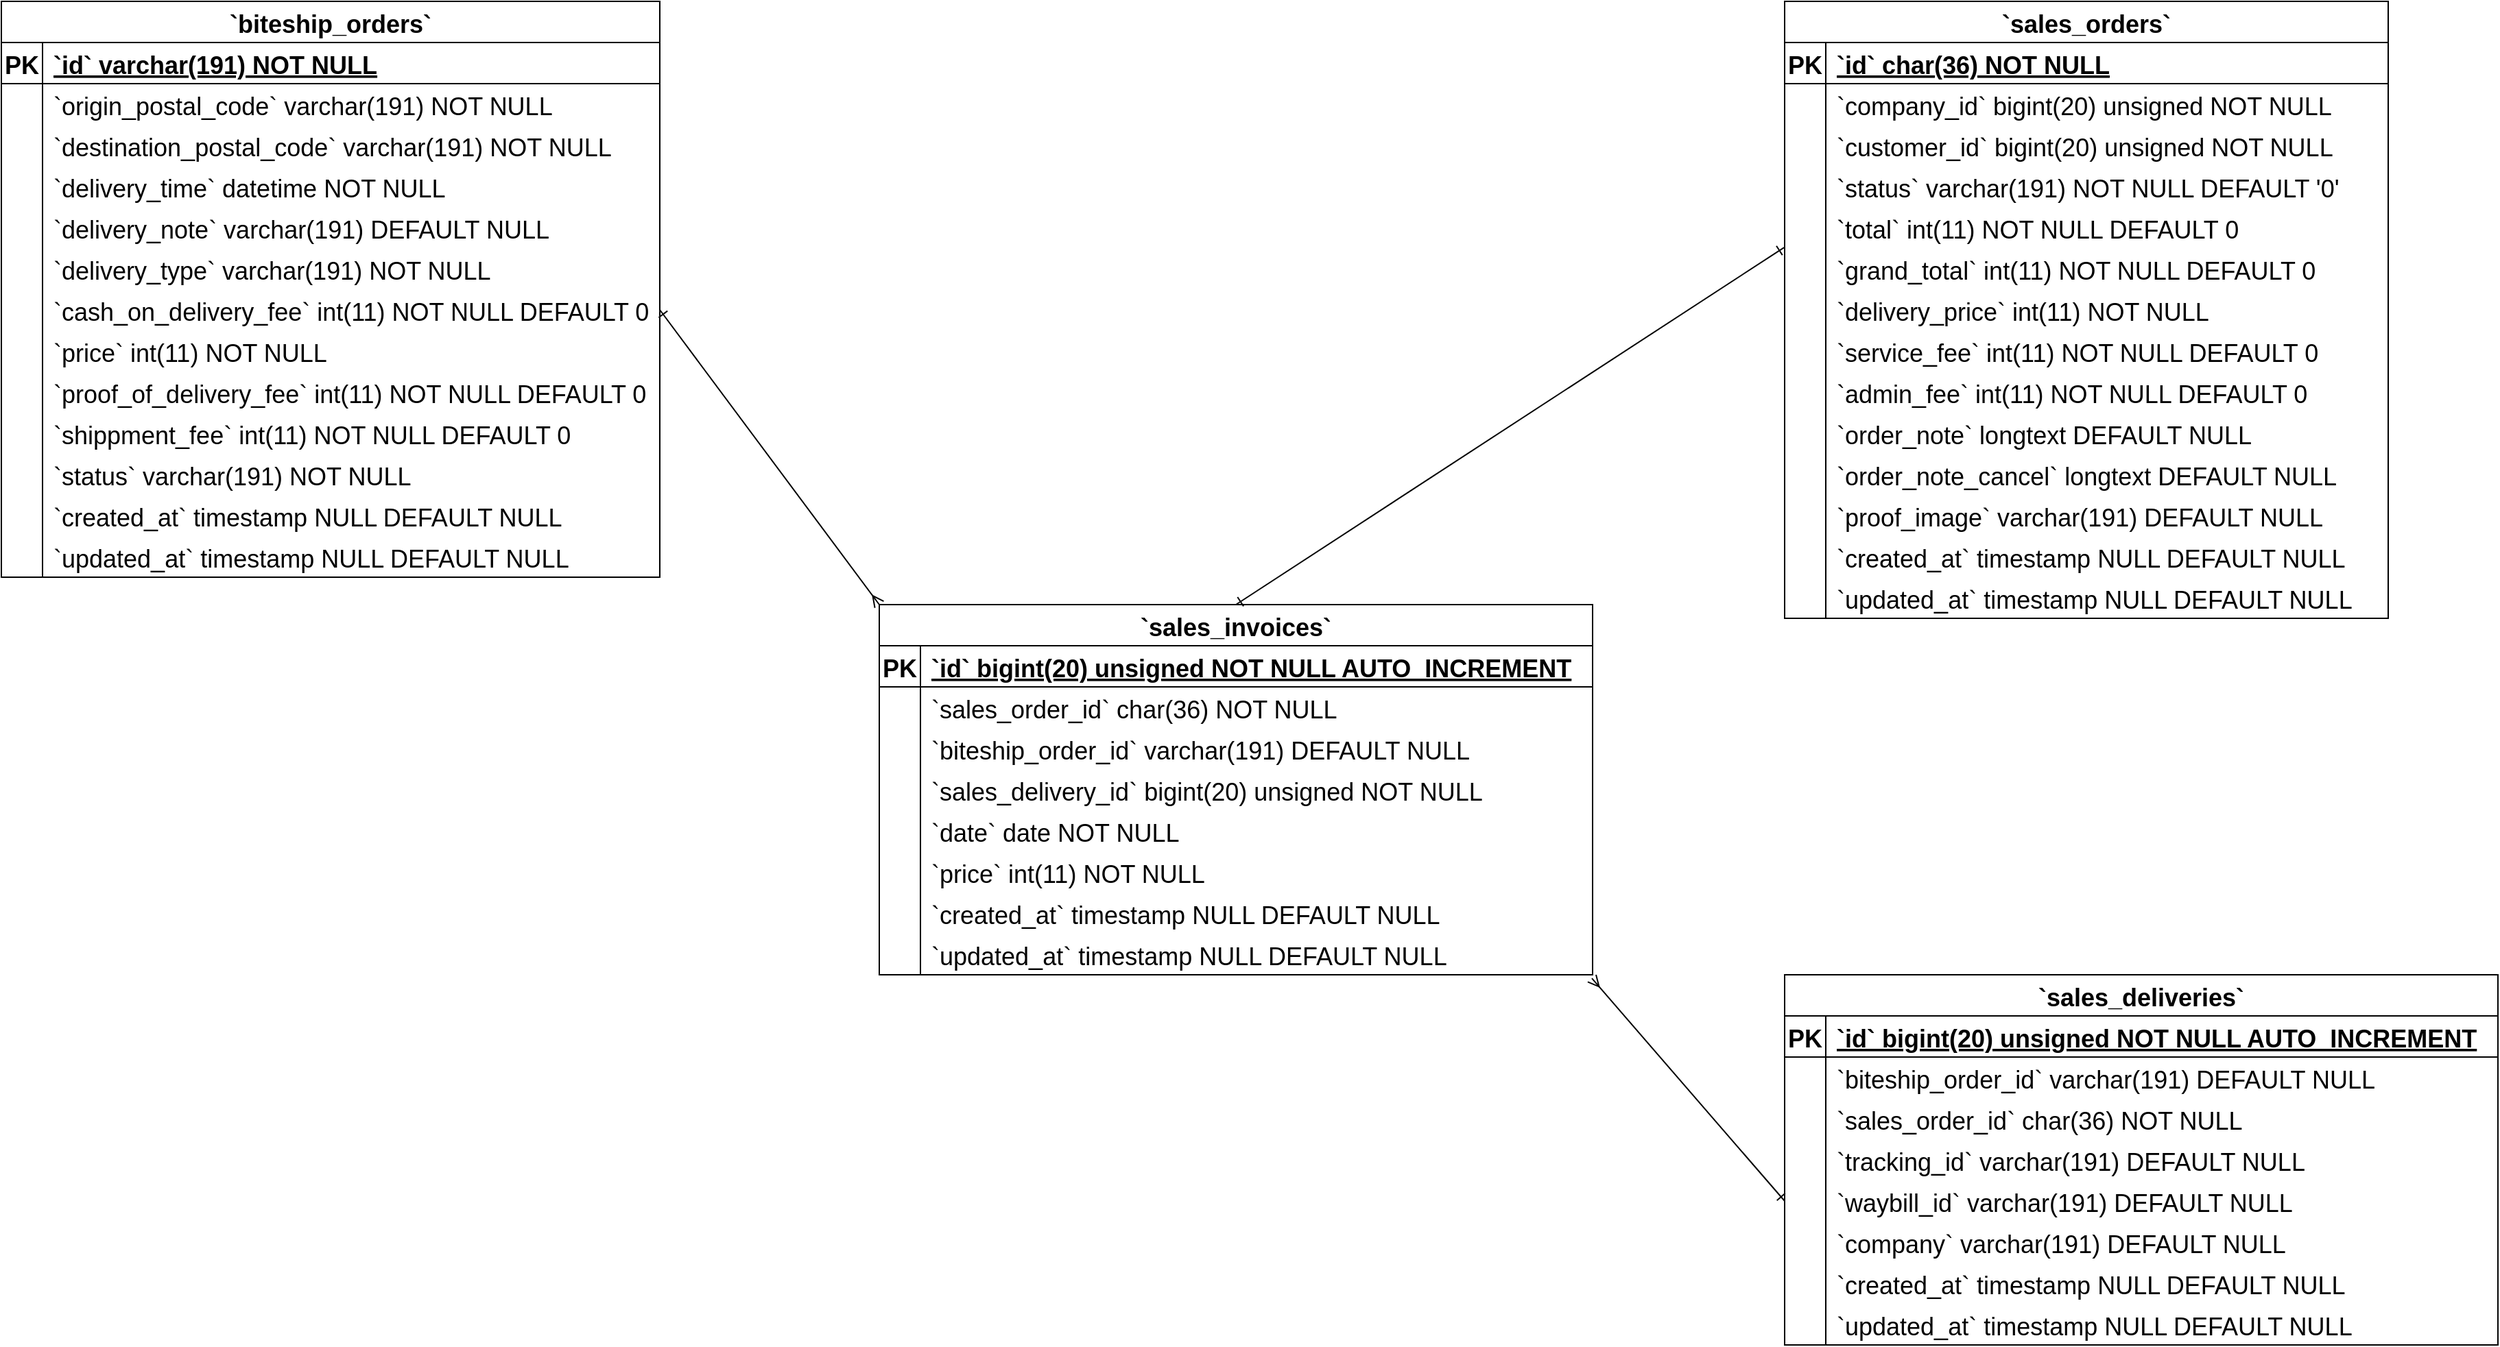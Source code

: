 <mxfile version="24.3.1" type="github">
  <diagram name="Page-1" id="-MOzOFD5QUzwr1scJtMw">
    <mxGraphModel dx="2835" dy="1030" grid="1" gridSize="10" guides="1" tooltips="1" connect="1" arrows="1" fold="1" page="1" pageScale="1" pageWidth="850" pageHeight="1100" math="0" shadow="0">
      <root>
        <mxCell id="0" />
        <mxCell id="1" parent="0" />
        <mxCell id="dzg2RJOEekmaFy8t9F9i-1" value="`biteship_orders`" style="shape=table;startSize=30;container=1;collapsible=1;childLayout=tableLayout;fixedRows=1;rowLines=0;fontStyle=1;align=center;resizeLast=1;fontSize=18;" parent="1" vertex="1">
          <mxGeometry x="-260" y="90" width="480" height="420" as="geometry" />
        </mxCell>
        <mxCell id="dzg2RJOEekmaFy8t9F9i-2" value="" style="shape=tableRow;horizontal=0;startSize=0;swimlaneHead=0;swimlaneBody=0;fillColor=none;collapsible=0;dropTarget=0;points=[[0,0.5],[1,0.5]];portConstraint=eastwest;strokeColor=inherit;top=0;left=0;right=0;bottom=1;fontSize=18;" parent="dzg2RJOEekmaFy8t9F9i-1" vertex="1">
          <mxGeometry y="30" width="480" height="30" as="geometry" />
        </mxCell>
        <mxCell id="dzg2RJOEekmaFy8t9F9i-3" value="PK" style="shape=partialRectangle;overflow=hidden;connectable=0;fillColor=none;strokeColor=inherit;top=0;left=0;bottom=0;right=0;fontStyle=1;fontSize=18;" parent="dzg2RJOEekmaFy8t9F9i-2" vertex="1">
          <mxGeometry width="30" height="30" as="geometry">
            <mxRectangle width="30" height="30" as="alternateBounds" />
          </mxGeometry>
        </mxCell>
        <mxCell id="dzg2RJOEekmaFy8t9F9i-4" value="`id` varchar(191) NOT NULL" style="shape=partialRectangle;overflow=hidden;connectable=0;fillColor=none;align=left;strokeColor=inherit;top=0;left=0;bottom=0;right=0;spacingLeft=6;fontStyle=5;fontSize=18;" parent="dzg2RJOEekmaFy8t9F9i-2" vertex="1">
          <mxGeometry x="30" width="450" height="30" as="geometry">
            <mxRectangle width="450" height="30" as="alternateBounds" />
          </mxGeometry>
        </mxCell>
        <mxCell id="dzg2RJOEekmaFy8t9F9i-5" value="" style="shape=tableRow;horizontal=0;startSize=0;swimlaneHead=0;swimlaneBody=0;fillColor=none;collapsible=0;dropTarget=0;points=[[0,0.5],[1,0.5]];portConstraint=eastwest;strokeColor=inherit;top=0;left=0;right=0;bottom=0;fontSize=18;" parent="dzg2RJOEekmaFy8t9F9i-1" vertex="1">
          <mxGeometry y="60" width="480" height="30" as="geometry" />
        </mxCell>
        <mxCell id="dzg2RJOEekmaFy8t9F9i-6" value="" style="shape=partialRectangle;overflow=hidden;connectable=0;fillColor=none;strokeColor=inherit;top=0;left=0;bottom=0;right=0;fontSize=18;" parent="dzg2RJOEekmaFy8t9F9i-5" vertex="1">
          <mxGeometry width="30" height="30" as="geometry">
            <mxRectangle width="30" height="30" as="alternateBounds" />
          </mxGeometry>
        </mxCell>
        <mxCell id="dzg2RJOEekmaFy8t9F9i-7" value="`origin_postal_code` varchar(191) NOT NULL" style="shape=partialRectangle;overflow=hidden;connectable=0;fillColor=none;align=left;strokeColor=inherit;top=0;left=0;bottom=0;right=0;spacingLeft=6;fontSize=18;" parent="dzg2RJOEekmaFy8t9F9i-5" vertex="1">
          <mxGeometry x="30" width="450" height="30" as="geometry">
            <mxRectangle width="450" height="30" as="alternateBounds" />
          </mxGeometry>
        </mxCell>
        <mxCell id="dzg2RJOEekmaFy8t9F9i-8" value="" style="shape=tableRow;horizontal=0;startSize=0;swimlaneHead=0;swimlaneBody=0;fillColor=none;collapsible=0;dropTarget=0;points=[[0,0.5],[1,0.5]];portConstraint=eastwest;strokeColor=inherit;top=0;left=0;right=0;bottom=0;fontSize=18;" parent="dzg2RJOEekmaFy8t9F9i-1" vertex="1">
          <mxGeometry y="90" width="480" height="30" as="geometry" />
        </mxCell>
        <mxCell id="dzg2RJOEekmaFy8t9F9i-9" value="" style="shape=partialRectangle;overflow=hidden;connectable=0;fillColor=none;strokeColor=inherit;top=0;left=0;bottom=0;right=0;fontSize=18;" parent="dzg2RJOEekmaFy8t9F9i-8" vertex="1">
          <mxGeometry width="30" height="30" as="geometry">
            <mxRectangle width="30" height="30" as="alternateBounds" />
          </mxGeometry>
        </mxCell>
        <mxCell id="dzg2RJOEekmaFy8t9F9i-10" value="`destination_postal_code` varchar(191) NOT NULL" style="shape=partialRectangle;overflow=hidden;connectable=0;fillColor=none;align=left;strokeColor=inherit;top=0;left=0;bottom=0;right=0;spacingLeft=6;fontSize=18;" parent="dzg2RJOEekmaFy8t9F9i-8" vertex="1">
          <mxGeometry x="30" width="450" height="30" as="geometry">
            <mxRectangle width="450" height="30" as="alternateBounds" />
          </mxGeometry>
        </mxCell>
        <mxCell id="dzg2RJOEekmaFy8t9F9i-11" value="" style="shape=tableRow;horizontal=0;startSize=0;swimlaneHead=0;swimlaneBody=0;fillColor=none;collapsible=0;dropTarget=0;points=[[0,0.5],[1,0.5]];portConstraint=eastwest;strokeColor=inherit;top=0;left=0;right=0;bottom=0;fontSize=18;" parent="dzg2RJOEekmaFy8t9F9i-1" vertex="1">
          <mxGeometry y="120" width="480" height="30" as="geometry" />
        </mxCell>
        <mxCell id="dzg2RJOEekmaFy8t9F9i-12" value="" style="shape=partialRectangle;overflow=hidden;connectable=0;fillColor=none;strokeColor=inherit;top=0;left=0;bottom=0;right=0;fontSize=18;" parent="dzg2RJOEekmaFy8t9F9i-11" vertex="1">
          <mxGeometry width="30" height="30" as="geometry">
            <mxRectangle width="30" height="30" as="alternateBounds" />
          </mxGeometry>
        </mxCell>
        <mxCell id="dzg2RJOEekmaFy8t9F9i-13" value="`delivery_time` datetime NOT NULL" style="shape=partialRectangle;overflow=hidden;connectable=0;fillColor=none;align=left;strokeColor=inherit;top=0;left=0;bottom=0;right=0;spacingLeft=6;fontSize=18;" parent="dzg2RJOEekmaFy8t9F9i-11" vertex="1">
          <mxGeometry x="30" width="450" height="30" as="geometry">
            <mxRectangle width="450" height="30" as="alternateBounds" />
          </mxGeometry>
        </mxCell>
        <mxCell id="dzg2RJOEekmaFy8t9F9i-14" value="" style="shape=tableRow;horizontal=0;startSize=0;swimlaneHead=0;swimlaneBody=0;fillColor=none;collapsible=0;dropTarget=0;points=[[0,0.5],[1,0.5]];portConstraint=eastwest;strokeColor=inherit;top=0;left=0;right=0;bottom=0;fontSize=18;" parent="dzg2RJOEekmaFy8t9F9i-1" vertex="1">
          <mxGeometry y="150" width="480" height="30" as="geometry" />
        </mxCell>
        <mxCell id="dzg2RJOEekmaFy8t9F9i-15" value="" style="shape=partialRectangle;overflow=hidden;connectable=0;fillColor=none;strokeColor=inherit;top=0;left=0;bottom=0;right=0;fontSize=18;" parent="dzg2RJOEekmaFy8t9F9i-14" vertex="1">
          <mxGeometry width="30" height="30" as="geometry">
            <mxRectangle width="30" height="30" as="alternateBounds" />
          </mxGeometry>
        </mxCell>
        <mxCell id="dzg2RJOEekmaFy8t9F9i-16" value="`delivery_note` varchar(191) DEFAULT NULL" style="shape=partialRectangle;overflow=hidden;connectable=0;fillColor=none;align=left;strokeColor=inherit;top=0;left=0;bottom=0;right=0;spacingLeft=6;fontSize=18;" parent="dzg2RJOEekmaFy8t9F9i-14" vertex="1">
          <mxGeometry x="30" width="450" height="30" as="geometry">
            <mxRectangle width="450" height="30" as="alternateBounds" />
          </mxGeometry>
        </mxCell>
        <mxCell id="dzg2RJOEekmaFy8t9F9i-17" value="" style="shape=tableRow;horizontal=0;startSize=0;swimlaneHead=0;swimlaneBody=0;fillColor=none;collapsible=0;dropTarget=0;points=[[0,0.5],[1,0.5]];portConstraint=eastwest;strokeColor=inherit;top=0;left=0;right=0;bottom=0;fontSize=18;" parent="dzg2RJOEekmaFy8t9F9i-1" vertex="1">
          <mxGeometry y="180" width="480" height="30" as="geometry" />
        </mxCell>
        <mxCell id="dzg2RJOEekmaFy8t9F9i-18" value="" style="shape=partialRectangle;overflow=hidden;connectable=0;fillColor=none;strokeColor=inherit;top=0;left=0;bottom=0;right=0;fontSize=18;" parent="dzg2RJOEekmaFy8t9F9i-17" vertex="1">
          <mxGeometry width="30" height="30" as="geometry">
            <mxRectangle width="30" height="30" as="alternateBounds" />
          </mxGeometry>
        </mxCell>
        <mxCell id="dzg2RJOEekmaFy8t9F9i-19" value="`delivery_type` varchar(191) NOT NULL" style="shape=partialRectangle;overflow=hidden;connectable=0;fillColor=none;align=left;strokeColor=inherit;top=0;left=0;bottom=0;right=0;spacingLeft=6;fontSize=18;" parent="dzg2RJOEekmaFy8t9F9i-17" vertex="1">
          <mxGeometry x="30" width="450" height="30" as="geometry">
            <mxRectangle width="450" height="30" as="alternateBounds" />
          </mxGeometry>
        </mxCell>
        <mxCell id="dzg2RJOEekmaFy8t9F9i-20" value="" style="shape=tableRow;horizontal=0;startSize=0;swimlaneHead=0;swimlaneBody=0;fillColor=none;collapsible=0;dropTarget=0;points=[[0,0.5],[1,0.5]];portConstraint=eastwest;strokeColor=inherit;top=0;left=0;right=0;bottom=0;fontSize=18;" parent="dzg2RJOEekmaFy8t9F9i-1" vertex="1">
          <mxGeometry y="210" width="480" height="30" as="geometry" />
        </mxCell>
        <mxCell id="dzg2RJOEekmaFy8t9F9i-21" value="" style="shape=partialRectangle;overflow=hidden;connectable=0;fillColor=none;strokeColor=inherit;top=0;left=0;bottom=0;right=0;fontSize=18;" parent="dzg2RJOEekmaFy8t9F9i-20" vertex="1">
          <mxGeometry width="30" height="30" as="geometry">
            <mxRectangle width="30" height="30" as="alternateBounds" />
          </mxGeometry>
        </mxCell>
        <mxCell id="dzg2RJOEekmaFy8t9F9i-22" value="`cash_on_delivery_fee` int(11) NOT NULL DEFAULT 0" style="shape=partialRectangle;overflow=hidden;connectable=0;fillColor=none;align=left;strokeColor=inherit;top=0;left=0;bottom=0;right=0;spacingLeft=6;fontSize=18;" parent="dzg2RJOEekmaFy8t9F9i-20" vertex="1">
          <mxGeometry x="30" width="450" height="30" as="geometry">
            <mxRectangle width="450" height="30" as="alternateBounds" />
          </mxGeometry>
        </mxCell>
        <mxCell id="dzg2RJOEekmaFy8t9F9i-23" value="" style="shape=tableRow;horizontal=0;startSize=0;swimlaneHead=0;swimlaneBody=0;fillColor=none;collapsible=0;dropTarget=0;points=[[0,0.5],[1,0.5]];portConstraint=eastwest;strokeColor=inherit;top=0;left=0;right=0;bottom=0;fontSize=18;" parent="dzg2RJOEekmaFy8t9F9i-1" vertex="1">
          <mxGeometry y="240" width="480" height="30" as="geometry" />
        </mxCell>
        <mxCell id="dzg2RJOEekmaFy8t9F9i-24" value="" style="shape=partialRectangle;overflow=hidden;connectable=0;fillColor=none;strokeColor=inherit;top=0;left=0;bottom=0;right=0;fontSize=18;" parent="dzg2RJOEekmaFy8t9F9i-23" vertex="1">
          <mxGeometry width="30" height="30" as="geometry">
            <mxRectangle width="30" height="30" as="alternateBounds" />
          </mxGeometry>
        </mxCell>
        <mxCell id="dzg2RJOEekmaFy8t9F9i-25" value="`price` int(11) NOT NULL" style="shape=partialRectangle;overflow=hidden;connectable=0;fillColor=none;align=left;strokeColor=inherit;top=0;left=0;bottom=0;right=0;spacingLeft=6;fontSize=18;" parent="dzg2RJOEekmaFy8t9F9i-23" vertex="1">
          <mxGeometry x="30" width="450" height="30" as="geometry">
            <mxRectangle width="450" height="30" as="alternateBounds" />
          </mxGeometry>
        </mxCell>
        <mxCell id="dzg2RJOEekmaFy8t9F9i-26" value="" style="shape=tableRow;horizontal=0;startSize=0;swimlaneHead=0;swimlaneBody=0;fillColor=none;collapsible=0;dropTarget=0;points=[[0,0.5],[1,0.5]];portConstraint=eastwest;strokeColor=inherit;top=0;left=0;right=0;bottom=0;fontSize=18;" parent="dzg2RJOEekmaFy8t9F9i-1" vertex="1">
          <mxGeometry y="270" width="480" height="30" as="geometry" />
        </mxCell>
        <mxCell id="dzg2RJOEekmaFy8t9F9i-27" value="" style="shape=partialRectangle;overflow=hidden;connectable=0;fillColor=none;strokeColor=inherit;top=0;left=0;bottom=0;right=0;fontSize=18;" parent="dzg2RJOEekmaFy8t9F9i-26" vertex="1">
          <mxGeometry width="30" height="30" as="geometry">
            <mxRectangle width="30" height="30" as="alternateBounds" />
          </mxGeometry>
        </mxCell>
        <mxCell id="dzg2RJOEekmaFy8t9F9i-28" value="`proof_of_delivery_fee` int(11) NOT NULL DEFAULT 0" style="shape=partialRectangle;overflow=hidden;connectable=0;fillColor=none;align=left;strokeColor=inherit;top=0;left=0;bottom=0;right=0;spacingLeft=6;fontSize=18;" parent="dzg2RJOEekmaFy8t9F9i-26" vertex="1">
          <mxGeometry x="30" width="450" height="30" as="geometry">
            <mxRectangle width="450" height="30" as="alternateBounds" />
          </mxGeometry>
        </mxCell>
        <mxCell id="dzg2RJOEekmaFy8t9F9i-29" value="" style="shape=tableRow;horizontal=0;startSize=0;swimlaneHead=0;swimlaneBody=0;fillColor=none;collapsible=0;dropTarget=0;points=[[0,0.5],[1,0.5]];portConstraint=eastwest;strokeColor=inherit;top=0;left=0;right=0;bottom=0;fontSize=18;" parent="dzg2RJOEekmaFy8t9F9i-1" vertex="1">
          <mxGeometry y="300" width="480" height="30" as="geometry" />
        </mxCell>
        <mxCell id="dzg2RJOEekmaFy8t9F9i-30" value="" style="shape=partialRectangle;overflow=hidden;connectable=0;fillColor=none;strokeColor=inherit;top=0;left=0;bottom=0;right=0;fontSize=18;" parent="dzg2RJOEekmaFy8t9F9i-29" vertex="1">
          <mxGeometry width="30" height="30" as="geometry">
            <mxRectangle width="30" height="30" as="alternateBounds" />
          </mxGeometry>
        </mxCell>
        <mxCell id="dzg2RJOEekmaFy8t9F9i-31" value="`shippment_fee` int(11) NOT NULL DEFAULT 0" style="shape=partialRectangle;overflow=hidden;connectable=0;fillColor=none;align=left;strokeColor=inherit;top=0;left=0;bottom=0;right=0;spacingLeft=6;fontSize=18;" parent="dzg2RJOEekmaFy8t9F9i-29" vertex="1">
          <mxGeometry x="30" width="450" height="30" as="geometry">
            <mxRectangle width="450" height="30" as="alternateBounds" />
          </mxGeometry>
        </mxCell>
        <mxCell id="dzg2RJOEekmaFy8t9F9i-32" value="" style="shape=tableRow;horizontal=0;startSize=0;swimlaneHead=0;swimlaneBody=0;fillColor=none;collapsible=0;dropTarget=0;points=[[0,0.5],[1,0.5]];portConstraint=eastwest;strokeColor=inherit;top=0;left=0;right=0;bottom=0;fontSize=18;" parent="dzg2RJOEekmaFy8t9F9i-1" vertex="1">
          <mxGeometry y="330" width="480" height="30" as="geometry" />
        </mxCell>
        <mxCell id="dzg2RJOEekmaFy8t9F9i-33" value="" style="shape=partialRectangle;overflow=hidden;connectable=0;fillColor=none;strokeColor=inherit;top=0;left=0;bottom=0;right=0;fontSize=18;" parent="dzg2RJOEekmaFy8t9F9i-32" vertex="1">
          <mxGeometry width="30" height="30" as="geometry">
            <mxRectangle width="30" height="30" as="alternateBounds" />
          </mxGeometry>
        </mxCell>
        <mxCell id="dzg2RJOEekmaFy8t9F9i-34" value="`status` varchar(191) NOT NULL" style="shape=partialRectangle;overflow=hidden;connectable=0;fillColor=none;align=left;strokeColor=inherit;top=0;left=0;bottom=0;right=0;spacingLeft=6;fontSize=18;" parent="dzg2RJOEekmaFy8t9F9i-32" vertex="1">
          <mxGeometry x="30" width="450" height="30" as="geometry">
            <mxRectangle width="450" height="30" as="alternateBounds" />
          </mxGeometry>
        </mxCell>
        <mxCell id="dzg2RJOEekmaFy8t9F9i-35" value="" style="shape=tableRow;horizontal=0;startSize=0;swimlaneHead=0;swimlaneBody=0;fillColor=none;collapsible=0;dropTarget=0;points=[[0,0.5],[1,0.5]];portConstraint=eastwest;strokeColor=inherit;top=0;left=0;right=0;bottom=0;fontSize=18;" parent="dzg2RJOEekmaFy8t9F9i-1" vertex="1">
          <mxGeometry y="360" width="480" height="30" as="geometry" />
        </mxCell>
        <mxCell id="dzg2RJOEekmaFy8t9F9i-36" value="" style="shape=partialRectangle;overflow=hidden;connectable=0;fillColor=none;strokeColor=inherit;top=0;left=0;bottom=0;right=0;fontSize=18;" parent="dzg2RJOEekmaFy8t9F9i-35" vertex="1">
          <mxGeometry width="30" height="30" as="geometry">
            <mxRectangle width="30" height="30" as="alternateBounds" />
          </mxGeometry>
        </mxCell>
        <mxCell id="dzg2RJOEekmaFy8t9F9i-37" value="`created_at` timestamp NULL DEFAULT NULL" style="shape=partialRectangle;overflow=hidden;connectable=0;fillColor=none;align=left;strokeColor=inherit;top=0;left=0;bottom=0;right=0;spacingLeft=6;fontSize=18;" parent="dzg2RJOEekmaFy8t9F9i-35" vertex="1">
          <mxGeometry x="30" width="450" height="30" as="geometry">
            <mxRectangle width="450" height="30" as="alternateBounds" />
          </mxGeometry>
        </mxCell>
        <mxCell id="dzg2RJOEekmaFy8t9F9i-38" value="" style="shape=tableRow;horizontal=0;startSize=0;swimlaneHead=0;swimlaneBody=0;fillColor=none;collapsible=0;dropTarget=0;points=[[0,0.5],[1,0.5]];portConstraint=eastwest;strokeColor=inherit;top=0;left=0;right=0;bottom=0;fontSize=18;" parent="dzg2RJOEekmaFy8t9F9i-1" vertex="1">
          <mxGeometry y="390" width="480" height="30" as="geometry" />
        </mxCell>
        <mxCell id="dzg2RJOEekmaFy8t9F9i-39" value="" style="shape=partialRectangle;overflow=hidden;connectable=0;fillColor=none;strokeColor=inherit;top=0;left=0;bottom=0;right=0;fontSize=18;" parent="dzg2RJOEekmaFy8t9F9i-38" vertex="1">
          <mxGeometry width="30" height="30" as="geometry">
            <mxRectangle width="30" height="30" as="alternateBounds" />
          </mxGeometry>
        </mxCell>
        <mxCell id="dzg2RJOEekmaFy8t9F9i-40" value="`updated_at` timestamp NULL DEFAULT NULL" style="shape=partialRectangle;overflow=hidden;connectable=0;fillColor=none;align=left;strokeColor=inherit;top=0;left=0;bottom=0;right=0;spacingLeft=6;fontSize=18;" parent="dzg2RJOEekmaFy8t9F9i-38" vertex="1">
          <mxGeometry x="30" width="450" height="30" as="geometry">
            <mxRectangle width="450" height="30" as="alternateBounds" />
          </mxGeometry>
        </mxCell>
        <mxCell id="dzg2RJOEekmaFy8t9F9i-41" value="`sales_invoices`" style="shape=table;startSize=30;container=1;collapsible=1;childLayout=tableLayout;fixedRows=1;rowLines=0;fontStyle=1;align=center;resizeLast=1;fontSize=18;" parent="1" vertex="1">
          <mxGeometry x="380" y="530" width="520" height="270" as="geometry" />
        </mxCell>
        <mxCell id="dzg2RJOEekmaFy8t9F9i-42" value="" style="shape=tableRow;horizontal=0;startSize=0;swimlaneHead=0;swimlaneBody=0;fillColor=none;collapsible=0;dropTarget=0;points=[[0,0.5],[1,0.5]];portConstraint=eastwest;strokeColor=inherit;top=0;left=0;right=0;bottom=1;fontSize=18;" parent="dzg2RJOEekmaFy8t9F9i-41" vertex="1">
          <mxGeometry y="30" width="520" height="30" as="geometry" />
        </mxCell>
        <mxCell id="dzg2RJOEekmaFy8t9F9i-43" value="PK" style="shape=partialRectangle;overflow=hidden;connectable=0;fillColor=none;strokeColor=inherit;top=0;left=0;bottom=0;right=0;fontStyle=1;fontSize=18;" parent="dzg2RJOEekmaFy8t9F9i-42" vertex="1">
          <mxGeometry width="30" height="30" as="geometry">
            <mxRectangle width="30" height="30" as="alternateBounds" />
          </mxGeometry>
        </mxCell>
        <mxCell id="dzg2RJOEekmaFy8t9F9i-44" value="`id` bigint(20) unsigned NOT NULL AUTO_INCREMENT" style="shape=partialRectangle;overflow=hidden;connectable=0;fillColor=none;align=left;strokeColor=inherit;top=0;left=0;bottom=0;right=0;spacingLeft=6;fontStyle=5;fontSize=18;" parent="dzg2RJOEekmaFy8t9F9i-42" vertex="1">
          <mxGeometry x="30" width="490" height="30" as="geometry">
            <mxRectangle width="490" height="30" as="alternateBounds" />
          </mxGeometry>
        </mxCell>
        <mxCell id="dzg2RJOEekmaFy8t9F9i-45" value="" style="shape=tableRow;horizontal=0;startSize=0;swimlaneHead=0;swimlaneBody=0;fillColor=none;collapsible=0;dropTarget=0;points=[[0,0.5],[1,0.5]];portConstraint=eastwest;strokeColor=inherit;top=0;left=0;right=0;bottom=0;fontSize=18;" parent="dzg2RJOEekmaFy8t9F9i-41" vertex="1">
          <mxGeometry y="60" width="520" height="30" as="geometry" />
        </mxCell>
        <mxCell id="dzg2RJOEekmaFy8t9F9i-46" value="" style="shape=partialRectangle;overflow=hidden;connectable=0;fillColor=none;strokeColor=inherit;top=0;left=0;bottom=0;right=0;fontSize=18;" parent="dzg2RJOEekmaFy8t9F9i-45" vertex="1">
          <mxGeometry width="30" height="30" as="geometry">
            <mxRectangle width="30" height="30" as="alternateBounds" />
          </mxGeometry>
        </mxCell>
        <mxCell id="dzg2RJOEekmaFy8t9F9i-47" value="`sales_order_id` char(36) NOT NULL" style="shape=partialRectangle;overflow=hidden;connectable=0;fillColor=none;align=left;strokeColor=inherit;top=0;left=0;bottom=0;right=0;spacingLeft=6;fontSize=18;" parent="dzg2RJOEekmaFy8t9F9i-45" vertex="1">
          <mxGeometry x="30" width="490" height="30" as="geometry">
            <mxRectangle width="490" height="30" as="alternateBounds" />
          </mxGeometry>
        </mxCell>
        <mxCell id="dzg2RJOEekmaFy8t9F9i-48" value="" style="shape=tableRow;horizontal=0;startSize=0;swimlaneHead=0;swimlaneBody=0;fillColor=none;collapsible=0;dropTarget=0;points=[[0,0.5],[1,0.5]];portConstraint=eastwest;strokeColor=inherit;top=0;left=0;right=0;bottom=0;fontSize=18;" parent="dzg2RJOEekmaFy8t9F9i-41" vertex="1">
          <mxGeometry y="90" width="520" height="30" as="geometry" />
        </mxCell>
        <mxCell id="dzg2RJOEekmaFy8t9F9i-49" value="" style="shape=partialRectangle;overflow=hidden;connectable=0;fillColor=none;strokeColor=inherit;top=0;left=0;bottom=0;right=0;fontSize=18;" parent="dzg2RJOEekmaFy8t9F9i-48" vertex="1">
          <mxGeometry width="30" height="30" as="geometry">
            <mxRectangle width="30" height="30" as="alternateBounds" />
          </mxGeometry>
        </mxCell>
        <mxCell id="dzg2RJOEekmaFy8t9F9i-50" value="`biteship_order_id` varchar(191) DEFAULT NULL" style="shape=partialRectangle;overflow=hidden;connectable=0;fillColor=none;align=left;strokeColor=inherit;top=0;left=0;bottom=0;right=0;spacingLeft=6;fontSize=18;" parent="dzg2RJOEekmaFy8t9F9i-48" vertex="1">
          <mxGeometry x="30" width="490" height="30" as="geometry">
            <mxRectangle width="490" height="30" as="alternateBounds" />
          </mxGeometry>
        </mxCell>
        <mxCell id="dzg2RJOEekmaFy8t9F9i-51" value="" style="shape=tableRow;horizontal=0;startSize=0;swimlaneHead=0;swimlaneBody=0;fillColor=none;collapsible=0;dropTarget=0;points=[[0,0.5],[1,0.5]];portConstraint=eastwest;strokeColor=inherit;top=0;left=0;right=0;bottom=0;fontSize=18;" parent="dzg2RJOEekmaFy8t9F9i-41" vertex="1">
          <mxGeometry y="120" width="520" height="30" as="geometry" />
        </mxCell>
        <mxCell id="dzg2RJOEekmaFy8t9F9i-52" value="" style="shape=partialRectangle;overflow=hidden;connectable=0;fillColor=none;strokeColor=inherit;top=0;left=0;bottom=0;right=0;fontSize=18;" parent="dzg2RJOEekmaFy8t9F9i-51" vertex="1">
          <mxGeometry width="30" height="30" as="geometry">
            <mxRectangle width="30" height="30" as="alternateBounds" />
          </mxGeometry>
        </mxCell>
        <mxCell id="dzg2RJOEekmaFy8t9F9i-53" value="`sales_delivery_id` bigint(20) unsigned NOT NULL" style="shape=partialRectangle;overflow=hidden;connectable=0;fillColor=none;align=left;strokeColor=inherit;top=0;left=0;bottom=0;right=0;spacingLeft=6;fontSize=18;" parent="dzg2RJOEekmaFy8t9F9i-51" vertex="1">
          <mxGeometry x="30" width="490" height="30" as="geometry">
            <mxRectangle width="490" height="30" as="alternateBounds" />
          </mxGeometry>
        </mxCell>
        <mxCell id="dzg2RJOEekmaFy8t9F9i-54" value="" style="shape=tableRow;horizontal=0;startSize=0;swimlaneHead=0;swimlaneBody=0;fillColor=none;collapsible=0;dropTarget=0;points=[[0,0.5],[1,0.5]];portConstraint=eastwest;strokeColor=inherit;top=0;left=0;right=0;bottom=0;fontSize=18;" parent="dzg2RJOEekmaFy8t9F9i-41" vertex="1">
          <mxGeometry y="150" width="520" height="30" as="geometry" />
        </mxCell>
        <mxCell id="dzg2RJOEekmaFy8t9F9i-55" value="" style="shape=partialRectangle;overflow=hidden;connectable=0;fillColor=none;strokeColor=inherit;top=0;left=0;bottom=0;right=0;fontSize=18;" parent="dzg2RJOEekmaFy8t9F9i-54" vertex="1">
          <mxGeometry width="30" height="30" as="geometry">
            <mxRectangle width="30" height="30" as="alternateBounds" />
          </mxGeometry>
        </mxCell>
        <mxCell id="dzg2RJOEekmaFy8t9F9i-56" value="`date` date NOT NULL" style="shape=partialRectangle;overflow=hidden;connectable=0;fillColor=none;align=left;strokeColor=inherit;top=0;left=0;bottom=0;right=0;spacingLeft=6;fontSize=18;" parent="dzg2RJOEekmaFy8t9F9i-54" vertex="1">
          <mxGeometry x="30" width="490" height="30" as="geometry">
            <mxRectangle width="490" height="30" as="alternateBounds" />
          </mxGeometry>
        </mxCell>
        <mxCell id="dzg2RJOEekmaFy8t9F9i-57" value="" style="shape=tableRow;horizontal=0;startSize=0;swimlaneHead=0;swimlaneBody=0;fillColor=none;collapsible=0;dropTarget=0;points=[[0,0.5],[1,0.5]];portConstraint=eastwest;strokeColor=inherit;top=0;left=0;right=0;bottom=0;fontSize=18;" parent="dzg2RJOEekmaFy8t9F9i-41" vertex="1">
          <mxGeometry y="180" width="520" height="30" as="geometry" />
        </mxCell>
        <mxCell id="dzg2RJOEekmaFy8t9F9i-58" value="" style="shape=partialRectangle;overflow=hidden;connectable=0;fillColor=none;strokeColor=inherit;top=0;left=0;bottom=0;right=0;fontSize=18;" parent="dzg2RJOEekmaFy8t9F9i-57" vertex="1">
          <mxGeometry width="30" height="30" as="geometry">
            <mxRectangle width="30" height="30" as="alternateBounds" />
          </mxGeometry>
        </mxCell>
        <mxCell id="dzg2RJOEekmaFy8t9F9i-59" value="`price` int(11) NOT NULL" style="shape=partialRectangle;overflow=hidden;connectable=0;fillColor=none;align=left;strokeColor=inherit;top=0;left=0;bottom=0;right=0;spacingLeft=6;fontSize=18;" parent="dzg2RJOEekmaFy8t9F9i-57" vertex="1">
          <mxGeometry x="30" width="490" height="30" as="geometry">
            <mxRectangle width="490" height="30" as="alternateBounds" />
          </mxGeometry>
        </mxCell>
        <mxCell id="dzg2RJOEekmaFy8t9F9i-60" value="" style="shape=tableRow;horizontal=0;startSize=0;swimlaneHead=0;swimlaneBody=0;fillColor=none;collapsible=0;dropTarget=0;points=[[0,0.5],[1,0.5]];portConstraint=eastwest;strokeColor=inherit;top=0;left=0;right=0;bottom=0;fontSize=18;" parent="dzg2RJOEekmaFy8t9F9i-41" vertex="1">
          <mxGeometry y="210" width="520" height="30" as="geometry" />
        </mxCell>
        <mxCell id="dzg2RJOEekmaFy8t9F9i-61" value="" style="shape=partialRectangle;overflow=hidden;connectable=0;fillColor=none;strokeColor=inherit;top=0;left=0;bottom=0;right=0;fontSize=18;" parent="dzg2RJOEekmaFy8t9F9i-60" vertex="1">
          <mxGeometry width="30" height="30" as="geometry">
            <mxRectangle width="30" height="30" as="alternateBounds" />
          </mxGeometry>
        </mxCell>
        <mxCell id="dzg2RJOEekmaFy8t9F9i-62" value="`created_at` timestamp NULL DEFAULT NULL" style="shape=partialRectangle;overflow=hidden;connectable=0;fillColor=none;align=left;strokeColor=inherit;top=0;left=0;bottom=0;right=0;spacingLeft=6;fontSize=18;" parent="dzg2RJOEekmaFy8t9F9i-60" vertex="1">
          <mxGeometry x="30" width="490" height="30" as="geometry">
            <mxRectangle width="490" height="30" as="alternateBounds" />
          </mxGeometry>
        </mxCell>
        <mxCell id="dzg2RJOEekmaFy8t9F9i-63" value="" style="shape=tableRow;horizontal=0;startSize=0;swimlaneHead=0;swimlaneBody=0;fillColor=none;collapsible=0;dropTarget=0;points=[[0,0.5],[1,0.5]];portConstraint=eastwest;strokeColor=inherit;top=0;left=0;right=0;bottom=0;fontSize=18;" parent="dzg2RJOEekmaFy8t9F9i-41" vertex="1">
          <mxGeometry y="240" width="520" height="30" as="geometry" />
        </mxCell>
        <mxCell id="dzg2RJOEekmaFy8t9F9i-64" value="" style="shape=partialRectangle;overflow=hidden;connectable=0;fillColor=none;strokeColor=inherit;top=0;left=0;bottom=0;right=0;fontSize=18;" parent="dzg2RJOEekmaFy8t9F9i-63" vertex="1">
          <mxGeometry width="30" height="30" as="geometry">
            <mxRectangle width="30" height="30" as="alternateBounds" />
          </mxGeometry>
        </mxCell>
        <mxCell id="dzg2RJOEekmaFy8t9F9i-65" value="`updated_at` timestamp NULL DEFAULT NULL" style="shape=partialRectangle;overflow=hidden;connectable=0;fillColor=none;align=left;strokeColor=inherit;top=0;left=0;bottom=0;right=0;spacingLeft=6;fontSize=18;" parent="dzg2RJOEekmaFy8t9F9i-63" vertex="1">
          <mxGeometry x="30" width="490" height="30" as="geometry">
            <mxRectangle width="490" height="30" as="alternateBounds" />
          </mxGeometry>
        </mxCell>
        <mxCell id="dzg2RJOEekmaFy8t9F9i-66" value="`sales_deliveries`" style="shape=table;startSize=30;container=1;collapsible=1;childLayout=tableLayout;fixedRows=1;rowLines=0;fontStyle=1;align=center;resizeLast=1;fontSize=18;" parent="1" vertex="1">
          <mxGeometry x="1040" y="800" width="520" height="270" as="geometry" />
        </mxCell>
        <mxCell id="dzg2RJOEekmaFy8t9F9i-67" value="" style="shape=tableRow;horizontal=0;startSize=0;swimlaneHead=0;swimlaneBody=0;fillColor=none;collapsible=0;dropTarget=0;points=[[0,0.5],[1,0.5]];portConstraint=eastwest;strokeColor=inherit;top=0;left=0;right=0;bottom=1;fontSize=18;" parent="dzg2RJOEekmaFy8t9F9i-66" vertex="1">
          <mxGeometry y="30" width="520" height="30" as="geometry" />
        </mxCell>
        <mxCell id="dzg2RJOEekmaFy8t9F9i-68" value="PK" style="shape=partialRectangle;overflow=hidden;connectable=0;fillColor=none;strokeColor=inherit;top=0;left=0;bottom=0;right=0;fontStyle=1;fontSize=18;" parent="dzg2RJOEekmaFy8t9F9i-67" vertex="1">
          <mxGeometry width="30" height="30" as="geometry">
            <mxRectangle width="30" height="30" as="alternateBounds" />
          </mxGeometry>
        </mxCell>
        <mxCell id="dzg2RJOEekmaFy8t9F9i-69" value="`id` bigint(20) unsigned NOT NULL AUTO_INCREMENT" style="shape=partialRectangle;overflow=hidden;connectable=0;fillColor=none;align=left;strokeColor=inherit;top=0;left=0;bottom=0;right=0;spacingLeft=6;fontStyle=5;fontSize=18;" parent="dzg2RJOEekmaFy8t9F9i-67" vertex="1">
          <mxGeometry x="30" width="490" height="30" as="geometry">
            <mxRectangle width="490" height="30" as="alternateBounds" />
          </mxGeometry>
        </mxCell>
        <mxCell id="dzg2RJOEekmaFy8t9F9i-70" value="" style="shape=tableRow;horizontal=0;startSize=0;swimlaneHead=0;swimlaneBody=0;fillColor=none;collapsible=0;dropTarget=0;points=[[0,0.5],[1,0.5]];portConstraint=eastwest;strokeColor=inherit;top=0;left=0;right=0;bottom=0;fontSize=18;" parent="dzg2RJOEekmaFy8t9F9i-66" vertex="1">
          <mxGeometry y="60" width="520" height="30" as="geometry" />
        </mxCell>
        <mxCell id="dzg2RJOEekmaFy8t9F9i-71" value="" style="shape=partialRectangle;overflow=hidden;connectable=0;fillColor=none;strokeColor=inherit;top=0;left=0;bottom=0;right=0;fontSize=18;" parent="dzg2RJOEekmaFy8t9F9i-70" vertex="1">
          <mxGeometry width="30" height="30" as="geometry">
            <mxRectangle width="30" height="30" as="alternateBounds" />
          </mxGeometry>
        </mxCell>
        <mxCell id="dzg2RJOEekmaFy8t9F9i-72" value="`biteship_order_id` varchar(191) DEFAULT NULL" style="shape=partialRectangle;overflow=hidden;connectable=0;fillColor=none;align=left;strokeColor=inherit;top=0;left=0;bottom=0;right=0;spacingLeft=6;fontSize=18;" parent="dzg2RJOEekmaFy8t9F9i-70" vertex="1">
          <mxGeometry x="30" width="490" height="30" as="geometry">
            <mxRectangle width="490" height="30" as="alternateBounds" />
          </mxGeometry>
        </mxCell>
        <mxCell id="dzg2RJOEekmaFy8t9F9i-73" value="" style="shape=tableRow;horizontal=0;startSize=0;swimlaneHead=0;swimlaneBody=0;fillColor=none;collapsible=0;dropTarget=0;points=[[0,0.5],[1,0.5]];portConstraint=eastwest;strokeColor=inherit;top=0;left=0;right=0;bottom=0;fontSize=18;" parent="dzg2RJOEekmaFy8t9F9i-66" vertex="1">
          <mxGeometry y="90" width="520" height="30" as="geometry" />
        </mxCell>
        <mxCell id="dzg2RJOEekmaFy8t9F9i-74" value="" style="shape=partialRectangle;overflow=hidden;connectable=0;fillColor=none;strokeColor=inherit;top=0;left=0;bottom=0;right=0;fontSize=18;" parent="dzg2RJOEekmaFy8t9F9i-73" vertex="1">
          <mxGeometry width="30" height="30" as="geometry">
            <mxRectangle width="30" height="30" as="alternateBounds" />
          </mxGeometry>
        </mxCell>
        <mxCell id="dzg2RJOEekmaFy8t9F9i-75" value="`sales_order_id` char(36) NOT NULL" style="shape=partialRectangle;overflow=hidden;connectable=0;fillColor=none;align=left;strokeColor=inherit;top=0;left=0;bottom=0;right=0;spacingLeft=6;fontSize=18;" parent="dzg2RJOEekmaFy8t9F9i-73" vertex="1">
          <mxGeometry x="30" width="490" height="30" as="geometry">
            <mxRectangle width="490" height="30" as="alternateBounds" />
          </mxGeometry>
        </mxCell>
        <mxCell id="dzg2RJOEekmaFy8t9F9i-76" value="" style="shape=tableRow;horizontal=0;startSize=0;swimlaneHead=0;swimlaneBody=0;fillColor=none;collapsible=0;dropTarget=0;points=[[0,0.5],[1,0.5]];portConstraint=eastwest;strokeColor=inherit;top=0;left=0;right=0;bottom=0;fontSize=18;" parent="dzg2RJOEekmaFy8t9F9i-66" vertex="1">
          <mxGeometry y="120" width="520" height="30" as="geometry" />
        </mxCell>
        <mxCell id="dzg2RJOEekmaFy8t9F9i-77" value="" style="shape=partialRectangle;overflow=hidden;connectable=0;fillColor=none;strokeColor=inherit;top=0;left=0;bottom=0;right=0;fontSize=18;" parent="dzg2RJOEekmaFy8t9F9i-76" vertex="1">
          <mxGeometry width="30" height="30" as="geometry">
            <mxRectangle width="30" height="30" as="alternateBounds" />
          </mxGeometry>
        </mxCell>
        <mxCell id="dzg2RJOEekmaFy8t9F9i-78" value="`tracking_id` varchar(191) DEFAULT NULL" style="shape=partialRectangle;overflow=hidden;connectable=0;fillColor=none;align=left;strokeColor=inherit;top=0;left=0;bottom=0;right=0;spacingLeft=6;fontSize=18;" parent="dzg2RJOEekmaFy8t9F9i-76" vertex="1">
          <mxGeometry x="30" width="490" height="30" as="geometry">
            <mxRectangle width="490" height="30" as="alternateBounds" />
          </mxGeometry>
        </mxCell>
        <mxCell id="dzg2RJOEekmaFy8t9F9i-79" value="" style="shape=tableRow;horizontal=0;startSize=0;swimlaneHead=0;swimlaneBody=0;fillColor=none;collapsible=0;dropTarget=0;points=[[0,0.5],[1,0.5]];portConstraint=eastwest;strokeColor=inherit;top=0;left=0;right=0;bottom=0;fontSize=18;" parent="dzg2RJOEekmaFy8t9F9i-66" vertex="1">
          <mxGeometry y="150" width="520" height="30" as="geometry" />
        </mxCell>
        <mxCell id="dzg2RJOEekmaFy8t9F9i-80" value="" style="shape=partialRectangle;overflow=hidden;connectable=0;fillColor=none;strokeColor=inherit;top=0;left=0;bottom=0;right=0;fontSize=18;" parent="dzg2RJOEekmaFy8t9F9i-79" vertex="1">
          <mxGeometry width="30" height="30" as="geometry">
            <mxRectangle width="30" height="30" as="alternateBounds" />
          </mxGeometry>
        </mxCell>
        <mxCell id="dzg2RJOEekmaFy8t9F9i-81" value="`waybill_id` varchar(191) DEFAULT NULL" style="shape=partialRectangle;overflow=hidden;connectable=0;fillColor=none;align=left;strokeColor=inherit;top=0;left=0;bottom=0;right=0;spacingLeft=6;fontSize=18;" parent="dzg2RJOEekmaFy8t9F9i-79" vertex="1">
          <mxGeometry x="30" width="490" height="30" as="geometry">
            <mxRectangle width="490" height="30" as="alternateBounds" />
          </mxGeometry>
        </mxCell>
        <mxCell id="dzg2RJOEekmaFy8t9F9i-82" value="" style="shape=tableRow;horizontal=0;startSize=0;swimlaneHead=0;swimlaneBody=0;fillColor=none;collapsible=0;dropTarget=0;points=[[0,0.5],[1,0.5]];portConstraint=eastwest;strokeColor=inherit;top=0;left=0;right=0;bottom=0;fontSize=18;" parent="dzg2RJOEekmaFy8t9F9i-66" vertex="1">
          <mxGeometry y="180" width="520" height="30" as="geometry" />
        </mxCell>
        <mxCell id="dzg2RJOEekmaFy8t9F9i-83" value="" style="shape=partialRectangle;overflow=hidden;connectable=0;fillColor=none;strokeColor=inherit;top=0;left=0;bottom=0;right=0;fontSize=18;" parent="dzg2RJOEekmaFy8t9F9i-82" vertex="1">
          <mxGeometry width="30" height="30" as="geometry">
            <mxRectangle width="30" height="30" as="alternateBounds" />
          </mxGeometry>
        </mxCell>
        <mxCell id="dzg2RJOEekmaFy8t9F9i-84" value="`company` varchar(191) DEFAULT NULL" style="shape=partialRectangle;overflow=hidden;connectable=0;fillColor=none;align=left;strokeColor=inherit;top=0;left=0;bottom=0;right=0;spacingLeft=6;fontSize=18;" parent="dzg2RJOEekmaFy8t9F9i-82" vertex="1">
          <mxGeometry x="30" width="490" height="30" as="geometry">
            <mxRectangle width="490" height="30" as="alternateBounds" />
          </mxGeometry>
        </mxCell>
        <mxCell id="dzg2RJOEekmaFy8t9F9i-85" value="" style="shape=tableRow;horizontal=0;startSize=0;swimlaneHead=0;swimlaneBody=0;fillColor=none;collapsible=0;dropTarget=0;points=[[0,0.5],[1,0.5]];portConstraint=eastwest;strokeColor=inherit;top=0;left=0;right=0;bottom=0;fontSize=18;" parent="dzg2RJOEekmaFy8t9F9i-66" vertex="1">
          <mxGeometry y="210" width="520" height="30" as="geometry" />
        </mxCell>
        <mxCell id="dzg2RJOEekmaFy8t9F9i-86" value="" style="shape=partialRectangle;overflow=hidden;connectable=0;fillColor=none;strokeColor=inherit;top=0;left=0;bottom=0;right=0;fontSize=18;" parent="dzg2RJOEekmaFy8t9F9i-85" vertex="1">
          <mxGeometry width="30" height="30" as="geometry">
            <mxRectangle width="30" height="30" as="alternateBounds" />
          </mxGeometry>
        </mxCell>
        <mxCell id="dzg2RJOEekmaFy8t9F9i-87" value="`created_at` timestamp NULL DEFAULT NULL" style="shape=partialRectangle;overflow=hidden;connectable=0;fillColor=none;align=left;strokeColor=inherit;top=0;left=0;bottom=0;right=0;spacingLeft=6;fontSize=18;" parent="dzg2RJOEekmaFy8t9F9i-85" vertex="1">
          <mxGeometry x="30" width="490" height="30" as="geometry">
            <mxRectangle width="490" height="30" as="alternateBounds" />
          </mxGeometry>
        </mxCell>
        <mxCell id="dzg2RJOEekmaFy8t9F9i-88" value="" style="shape=tableRow;horizontal=0;startSize=0;swimlaneHead=0;swimlaneBody=0;fillColor=none;collapsible=0;dropTarget=0;points=[[0,0.5],[1,0.5]];portConstraint=eastwest;strokeColor=inherit;top=0;left=0;right=0;bottom=0;fontSize=18;" parent="dzg2RJOEekmaFy8t9F9i-66" vertex="1">
          <mxGeometry y="240" width="520" height="30" as="geometry" />
        </mxCell>
        <mxCell id="dzg2RJOEekmaFy8t9F9i-89" value="" style="shape=partialRectangle;overflow=hidden;connectable=0;fillColor=none;strokeColor=inherit;top=0;left=0;bottom=0;right=0;fontSize=18;" parent="dzg2RJOEekmaFy8t9F9i-88" vertex="1">
          <mxGeometry width="30" height="30" as="geometry">
            <mxRectangle width="30" height="30" as="alternateBounds" />
          </mxGeometry>
        </mxCell>
        <mxCell id="dzg2RJOEekmaFy8t9F9i-90" value="`updated_at` timestamp NULL DEFAULT NULL" style="shape=partialRectangle;overflow=hidden;connectable=0;fillColor=none;align=left;strokeColor=inherit;top=0;left=0;bottom=0;right=0;spacingLeft=6;fontSize=18;" parent="dzg2RJOEekmaFy8t9F9i-88" vertex="1">
          <mxGeometry x="30" width="490" height="30" as="geometry">
            <mxRectangle width="490" height="30" as="alternateBounds" />
          </mxGeometry>
        </mxCell>
        <mxCell id="dzg2RJOEekmaFy8t9F9i-91" value="`sales_orders`" style="shape=table;startSize=30;container=1;collapsible=1;childLayout=tableLayout;fixedRows=1;rowLines=0;fontStyle=1;align=center;resizeLast=1;fontSize=18;" parent="1" vertex="1">
          <mxGeometry x="1040" y="90" width="440" height="450" as="geometry" />
        </mxCell>
        <mxCell id="dzg2RJOEekmaFy8t9F9i-92" value="" style="shape=tableRow;horizontal=0;startSize=0;swimlaneHead=0;swimlaneBody=0;fillColor=none;collapsible=0;dropTarget=0;points=[[0,0.5],[1,0.5]];portConstraint=eastwest;strokeColor=inherit;top=0;left=0;right=0;bottom=1;fontSize=18;" parent="dzg2RJOEekmaFy8t9F9i-91" vertex="1">
          <mxGeometry y="30" width="440" height="30" as="geometry" />
        </mxCell>
        <mxCell id="dzg2RJOEekmaFy8t9F9i-93" value="PK" style="shape=partialRectangle;overflow=hidden;connectable=0;fillColor=none;strokeColor=inherit;top=0;left=0;bottom=0;right=0;fontStyle=1;fontSize=18;" parent="dzg2RJOEekmaFy8t9F9i-92" vertex="1">
          <mxGeometry width="30" height="30" as="geometry">
            <mxRectangle width="30" height="30" as="alternateBounds" />
          </mxGeometry>
        </mxCell>
        <mxCell id="dzg2RJOEekmaFy8t9F9i-94" value="`id` char(36) NOT NULL" style="shape=partialRectangle;overflow=hidden;connectable=0;fillColor=none;align=left;strokeColor=inherit;top=0;left=0;bottom=0;right=0;spacingLeft=6;fontStyle=5;fontSize=18;" parent="dzg2RJOEekmaFy8t9F9i-92" vertex="1">
          <mxGeometry x="30" width="410" height="30" as="geometry">
            <mxRectangle width="410" height="30" as="alternateBounds" />
          </mxGeometry>
        </mxCell>
        <mxCell id="dzg2RJOEekmaFy8t9F9i-95" value="" style="shape=tableRow;horizontal=0;startSize=0;swimlaneHead=0;swimlaneBody=0;fillColor=none;collapsible=0;dropTarget=0;points=[[0,0.5],[1,0.5]];portConstraint=eastwest;strokeColor=inherit;top=0;left=0;right=0;bottom=0;fontSize=18;" parent="dzg2RJOEekmaFy8t9F9i-91" vertex="1">
          <mxGeometry y="60" width="440" height="30" as="geometry" />
        </mxCell>
        <mxCell id="dzg2RJOEekmaFy8t9F9i-96" value="" style="shape=partialRectangle;overflow=hidden;connectable=0;fillColor=none;strokeColor=inherit;top=0;left=0;bottom=0;right=0;fontSize=18;" parent="dzg2RJOEekmaFy8t9F9i-95" vertex="1">
          <mxGeometry width="30" height="30" as="geometry">
            <mxRectangle width="30" height="30" as="alternateBounds" />
          </mxGeometry>
        </mxCell>
        <mxCell id="dzg2RJOEekmaFy8t9F9i-97" value="`company_id` bigint(20) unsigned NOT NULL" style="shape=partialRectangle;overflow=hidden;connectable=0;fillColor=none;align=left;strokeColor=inherit;top=0;left=0;bottom=0;right=0;spacingLeft=6;fontSize=18;" parent="dzg2RJOEekmaFy8t9F9i-95" vertex="1">
          <mxGeometry x="30" width="410" height="30" as="geometry">
            <mxRectangle width="410" height="30" as="alternateBounds" />
          </mxGeometry>
        </mxCell>
        <mxCell id="dzg2RJOEekmaFy8t9F9i-98" value="" style="shape=tableRow;horizontal=0;startSize=0;swimlaneHead=0;swimlaneBody=0;fillColor=none;collapsible=0;dropTarget=0;points=[[0,0.5],[1,0.5]];portConstraint=eastwest;strokeColor=inherit;top=0;left=0;right=0;bottom=0;fontSize=18;" parent="dzg2RJOEekmaFy8t9F9i-91" vertex="1">
          <mxGeometry y="90" width="440" height="30" as="geometry" />
        </mxCell>
        <mxCell id="dzg2RJOEekmaFy8t9F9i-99" value="" style="shape=partialRectangle;overflow=hidden;connectable=0;fillColor=none;strokeColor=inherit;top=0;left=0;bottom=0;right=0;fontSize=18;" parent="dzg2RJOEekmaFy8t9F9i-98" vertex="1">
          <mxGeometry width="30" height="30" as="geometry">
            <mxRectangle width="30" height="30" as="alternateBounds" />
          </mxGeometry>
        </mxCell>
        <mxCell id="dzg2RJOEekmaFy8t9F9i-100" value="`customer_id` bigint(20) unsigned NOT NULL" style="shape=partialRectangle;overflow=hidden;connectable=0;fillColor=none;align=left;strokeColor=inherit;top=0;left=0;bottom=0;right=0;spacingLeft=6;fontSize=18;" parent="dzg2RJOEekmaFy8t9F9i-98" vertex="1">
          <mxGeometry x="30" width="410" height="30" as="geometry">
            <mxRectangle width="410" height="30" as="alternateBounds" />
          </mxGeometry>
        </mxCell>
        <mxCell id="dzg2RJOEekmaFy8t9F9i-101" value="" style="shape=tableRow;horizontal=0;startSize=0;swimlaneHead=0;swimlaneBody=0;fillColor=none;collapsible=0;dropTarget=0;points=[[0,0.5],[1,0.5]];portConstraint=eastwest;strokeColor=inherit;top=0;left=0;right=0;bottom=0;fontSize=18;" parent="dzg2RJOEekmaFy8t9F9i-91" vertex="1">
          <mxGeometry y="120" width="440" height="30" as="geometry" />
        </mxCell>
        <mxCell id="dzg2RJOEekmaFy8t9F9i-102" value="" style="shape=partialRectangle;overflow=hidden;connectable=0;fillColor=none;strokeColor=inherit;top=0;left=0;bottom=0;right=0;fontSize=18;" parent="dzg2RJOEekmaFy8t9F9i-101" vertex="1">
          <mxGeometry width="30" height="30" as="geometry">
            <mxRectangle width="30" height="30" as="alternateBounds" />
          </mxGeometry>
        </mxCell>
        <mxCell id="dzg2RJOEekmaFy8t9F9i-103" value="`status` varchar(191) NOT NULL DEFAULT &#39;0&#39;" style="shape=partialRectangle;overflow=hidden;connectable=0;fillColor=none;align=left;strokeColor=inherit;top=0;left=0;bottom=0;right=0;spacingLeft=6;fontSize=18;" parent="dzg2RJOEekmaFy8t9F9i-101" vertex="1">
          <mxGeometry x="30" width="410" height="30" as="geometry">
            <mxRectangle width="410" height="30" as="alternateBounds" />
          </mxGeometry>
        </mxCell>
        <mxCell id="dzg2RJOEekmaFy8t9F9i-104" value="" style="shape=tableRow;horizontal=0;startSize=0;swimlaneHead=0;swimlaneBody=0;fillColor=none;collapsible=0;dropTarget=0;points=[[0,0.5],[1,0.5]];portConstraint=eastwest;strokeColor=inherit;top=0;left=0;right=0;bottom=0;fontSize=18;" parent="dzg2RJOEekmaFy8t9F9i-91" vertex="1">
          <mxGeometry y="150" width="440" height="30" as="geometry" />
        </mxCell>
        <mxCell id="dzg2RJOEekmaFy8t9F9i-105" value="" style="shape=partialRectangle;overflow=hidden;connectable=0;fillColor=none;strokeColor=inherit;top=0;left=0;bottom=0;right=0;fontSize=18;" parent="dzg2RJOEekmaFy8t9F9i-104" vertex="1">
          <mxGeometry width="30" height="30" as="geometry">
            <mxRectangle width="30" height="30" as="alternateBounds" />
          </mxGeometry>
        </mxCell>
        <mxCell id="dzg2RJOEekmaFy8t9F9i-106" value="`total` int(11) NOT NULL DEFAULT 0" style="shape=partialRectangle;overflow=hidden;connectable=0;fillColor=none;align=left;strokeColor=inherit;top=0;left=0;bottom=0;right=0;spacingLeft=6;fontSize=18;" parent="dzg2RJOEekmaFy8t9F9i-104" vertex="1">
          <mxGeometry x="30" width="410" height="30" as="geometry">
            <mxRectangle width="410" height="30" as="alternateBounds" />
          </mxGeometry>
        </mxCell>
        <mxCell id="dzg2RJOEekmaFy8t9F9i-107" value="" style="shape=tableRow;horizontal=0;startSize=0;swimlaneHead=0;swimlaneBody=0;fillColor=none;collapsible=0;dropTarget=0;points=[[0,0.5],[1,0.5]];portConstraint=eastwest;strokeColor=inherit;top=0;left=0;right=0;bottom=0;fontSize=18;" parent="dzg2RJOEekmaFy8t9F9i-91" vertex="1">
          <mxGeometry y="180" width="440" height="30" as="geometry" />
        </mxCell>
        <mxCell id="dzg2RJOEekmaFy8t9F9i-108" value="" style="shape=partialRectangle;overflow=hidden;connectable=0;fillColor=none;strokeColor=inherit;top=0;left=0;bottom=0;right=0;fontSize=18;" parent="dzg2RJOEekmaFy8t9F9i-107" vertex="1">
          <mxGeometry width="30" height="30" as="geometry">
            <mxRectangle width="30" height="30" as="alternateBounds" />
          </mxGeometry>
        </mxCell>
        <mxCell id="dzg2RJOEekmaFy8t9F9i-109" value="`grand_total` int(11) NOT NULL DEFAULT 0" style="shape=partialRectangle;overflow=hidden;connectable=0;fillColor=none;align=left;strokeColor=inherit;top=0;left=0;bottom=0;right=0;spacingLeft=6;fontSize=18;" parent="dzg2RJOEekmaFy8t9F9i-107" vertex="1">
          <mxGeometry x="30" width="410" height="30" as="geometry">
            <mxRectangle width="410" height="30" as="alternateBounds" />
          </mxGeometry>
        </mxCell>
        <mxCell id="dzg2RJOEekmaFy8t9F9i-110" value="" style="shape=tableRow;horizontal=0;startSize=0;swimlaneHead=0;swimlaneBody=0;fillColor=none;collapsible=0;dropTarget=0;points=[[0,0.5],[1,0.5]];portConstraint=eastwest;strokeColor=inherit;top=0;left=0;right=0;bottom=0;fontSize=18;" parent="dzg2RJOEekmaFy8t9F9i-91" vertex="1">
          <mxGeometry y="210" width="440" height="30" as="geometry" />
        </mxCell>
        <mxCell id="dzg2RJOEekmaFy8t9F9i-111" value="" style="shape=partialRectangle;overflow=hidden;connectable=0;fillColor=none;strokeColor=inherit;top=0;left=0;bottom=0;right=0;fontSize=18;" parent="dzg2RJOEekmaFy8t9F9i-110" vertex="1">
          <mxGeometry width="30" height="30" as="geometry">
            <mxRectangle width="30" height="30" as="alternateBounds" />
          </mxGeometry>
        </mxCell>
        <mxCell id="dzg2RJOEekmaFy8t9F9i-112" value="`delivery_price` int(11) NOT NULL" style="shape=partialRectangle;overflow=hidden;connectable=0;fillColor=none;align=left;strokeColor=inherit;top=0;left=0;bottom=0;right=0;spacingLeft=6;fontSize=18;" parent="dzg2RJOEekmaFy8t9F9i-110" vertex="1">
          <mxGeometry x="30" width="410" height="30" as="geometry">
            <mxRectangle width="410" height="30" as="alternateBounds" />
          </mxGeometry>
        </mxCell>
        <mxCell id="dzg2RJOEekmaFy8t9F9i-113" value="" style="shape=tableRow;horizontal=0;startSize=0;swimlaneHead=0;swimlaneBody=0;fillColor=none;collapsible=0;dropTarget=0;points=[[0,0.5],[1,0.5]];portConstraint=eastwest;strokeColor=inherit;top=0;left=0;right=0;bottom=0;fontSize=18;" parent="dzg2RJOEekmaFy8t9F9i-91" vertex="1">
          <mxGeometry y="240" width="440" height="30" as="geometry" />
        </mxCell>
        <mxCell id="dzg2RJOEekmaFy8t9F9i-114" value="" style="shape=partialRectangle;overflow=hidden;connectable=0;fillColor=none;strokeColor=inherit;top=0;left=0;bottom=0;right=0;fontSize=18;" parent="dzg2RJOEekmaFy8t9F9i-113" vertex="1">
          <mxGeometry width="30" height="30" as="geometry">
            <mxRectangle width="30" height="30" as="alternateBounds" />
          </mxGeometry>
        </mxCell>
        <mxCell id="dzg2RJOEekmaFy8t9F9i-115" value="`service_fee` int(11) NOT NULL DEFAULT 0" style="shape=partialRectangle;overflow=hidden;connectable=0;fillColor=none;align=left;strokeColor=inherit;top=0;left=0;bottom=0;right=0;spacingLeft=6;fontSize=18;" parent="dzg2RJOEekmaFy8t9F9i-113" vertex="1">
          <mxGeometry x="30" width="410" height="30" as="geometry">
            <mxRectangle width="410" height="30" as="alternateBounds" />
          </mxGeometry>
        </mxCell>
        <mxCell id="dzg2RJOEekmaFy8t9F9i-116" value="" style="shape=tableRow;horizontal=0;startSize=0;swimlaneHead=0;swimlaneBody=0;fillColor=none;collapsible=0;dropTarget=0;points=[[0,0.5],[1,0.5]];portConstraint=eastwest;strokeColor=inherit;top=0;left=0;right=0;bottom=0;fontSize=18;" parent="dzg2RJOEekmaFy8t9F9i-91" vertex="1">
          <mxGeometry y="270" width="440" height="30" as="geometry" />
        </mxCell>
        <mxCell id="dzg2RJOEekmaFy8t9F9i-117" value="" style="shape=partialRectangle;overflow=hidden;connectable=0;fillColor=none;strokeColor=inherit;top=0;left=0;bottom=0;right=0;fontSize=18;" parent="dzg2RJOEekmaFy8t9F9i-116" vertex="1">
          <mxGeometry width="30" height="30" as="geometry">
            <mxRectangle width="30" height="30" as="alternateBounds" />
          </mxGeometry>
        </mxCell>
        <mxCell id="dzg2RJOEekmaFy8t9F9i-118" value="`admin_fee` int(11) NOT NULL DEFAULT 0" style="shape=partialRectangle;overflow=hidden;connectable=0;fillColor=none;align=left;strokeColor=inherit;top=0;left=0;bottom=0;right=0;spacingLeft=6;fontSize=18;" parent="dzg2RJOEekmaFy8t9F9i-116" vertex="1">
          <mxGeometry x="30" width="410" height="30" as="geometry">
            <mxRectangle width="410" height="30" as="alternateBounds" />
          </mxGeometry>
        </mxCell>
        <mxCell id="dzg2RJOEekmaFy8t9F9i-119" value="" style="shape=tableRow;horizontal=0;startSize=0;swimlaneHead=0;swimlaneBody=0;fillColor=none;collapsible=0;dropTarget=0;points=[[0,0.5],[1,0.5]];portConstraint=eastwest;strokeColor=inherit;top=0;left=0;right=0;bottom=0;fontSize=18;" parent="dzg2RJOEekmaFy8t9F9i-91" vertex="1">
          <mxGeometry y="300" width="440" height="30" as="geometry" />
        </mxCell>
        <mxCell id="dzg2RJOEekmaFy8t9F9i-120" value="" style="shape=partialRectangle;overflow=hidden;connectable=0;fillColor=none;strokeColor=inherit;top=0;left=0;bottom=0;right=0;fontSize=18;" parent="dzg2RJOEekmaFy8t9F9i-119" vertex="1">
          <mxGeometry width="30" height="30" as="geometry">
            <mxRectangle width="30" height="30" as="alternateBounds" />
          </mxGeometry>
        </mxCell>
        <mxCell id="dzg2RJOEekmaFy8t9F9i-121" value="`order_note` longtext DEFAULT NULL" style="shape=partialRectangle;overflow=hidden;connectable=0;fillColor=none;align=left;strokeColor=inherit;top=0;left=0;bottom=0;right=0;spacingLeft=6;fontSize=18;" parent="dzg2RJOEekmaFy8t9F9i-119" vertex="1">
          <mxGeometry x="30" width="410" height="30" as="geometry">
            <mxRectangle width="410" height="30" as="alternateBounds" />
          </mxGeometry>
        </mxCell>
        <mxCell id="dzg2RJOEekmaFy8t9F9i-122" value="" style="shape=tableRow;horizontal=0;startSize=0;swimlaneHead=0;swimlaneBody=0;fillColor=none;collapsible=0;dropTarget=0;points=[[0,0.5],[1,0.5]];portConstraint=eastwest;strokeColor=inherit;top=0;left=0;right=0;bottom=0;fontSize=18;" parent="dzg2RJOEekmaFy8t9F9i-91" vertex="1">
          <mxGeometry y="330" width="440" height="30" as="geometry" />
        </mxCell>
        <mxCell id="dzg2RJOEekmaFy8t9F9i-123" value="" style="shape=partialRectangle;overflow=hidden;connectable=0;fillColor=none;strokeColor=inherit;top=0;left=0;bottom=0;right=0;fontSize=18;" parent="dzg2RJOEekmaFy8t9F9i-122" vertex="1">
          <mxGeometry width="30" height="30" as="geometry">
            <mxRectangle width="30" height="30" as="alternateBounds" />
          </mxGeometry>
        </mxCell>
        <mxCell id="dzg2RJOEekmaFy8t9F9i-124" value="`order_note_cancel` longtext DEFAULT NULL" style="shape=partialRectangle;overflow=hidden;connectable=0;fillColor=none;align=left;strokeColor=inherit;top=0;left=0;bottom=0;right=0;spacingLeft=6;fontSize=18;" parent="dzg2RJOEekmaFy8t9F9i-122" vertex="1">
          <mxGeometry x="30" width="410" height="30" as="geometry">
            <mxRectangle width="410" height="30" as="alternateBounds" />
          </mxGeometry>
        </mxCell>
        <mxCell id="dzg2RJOEekmaFy8t9F9i-125" value="" style="shape=tableRow;horizontal=0;startSize=0;swimlaneHead=0;swimlaneBody=0;fillColor=none;collapsible=0;dropTarget=0;points=[[0,0.5],[1,0.5]];portConstraint=eastwest;strokeColor=inherit;top=0;left=0;right=0;bottom=0;fontSize=18;" parent="dzg2RJOEekmaFy8t9F9i-91" vertex="1">
          <mxGeometry y="360" width="440" height="30" as="geometry" />
        </mxCell>
        <mxCell id="dzg2RJOEekmaFy8t9F9i-126" value="" style="shape=partialRectangle;overflow=hidden;connectable=0;fillColor=none;strokeColor=inherit;top=0;left=0;bottom=0;right=0;fontSize=18;" parent="dzg2RJOEekmaFy8t9F9i-125" vertex="1">
          <mxGeometry width="30" height="30" as="geometry">
            <mxRectangle width="30" height="30" as="alternateBounds" />
          </mxGeometry>
        </mxCell>
        <mxCell id="dzg2RJOEekmaFy8t9F9i-127" value="`proof_image` varchar(191) DEFAULT NULL" style="shape=partialRectangle;overflow=hidden;connectable=0;fillColor=none;align=left;strokeColor=inherit;top=0;left=0;bottom=0;right=0;spacingLeft=6;fontSize=18;" parent="dzg2RJOEekmaFy8t9F9i-125" vertex="1">
          <mxGeometry x="30" width="410" height="30" as="geometry">
            <mxRectangle width="410" height="30" as="alternateBounds" />
          </mxGeometry>
        </mxCell>
        <mxCell id="dzg2RJOEekmaFy8t9F9i-128" value="" style="shape=tableRow;horizontal=0;startSize=0;swimlaneHead=0;swimlaneBody=0;fillColor=none;collapsible=0;dropTarget=0;points=[[0,0.5],[1,0.5]];portConstraint=eastwest;strokeColor=inherit;top=0;left=0;right=0;bottom=0;fontSize=18;" parent="dzg2RJOEekmaFy8t9F9i-91" vertex="1">
          <mxGeometry y="390" width="440" height="30" as="geometry" />
        </mxCell>
        <mxCell id="dzg2RJOEekmaFy8t9F9i-129" value="" style="shape=partialRectangle;overflow=hidden;connectable=0;fillColor=none;strokeColor=inherit;top=0;left=0;bottom=0;right=0;fontSize=18;" parent="dzg2RJOEekmaFy8t9F9i-128" vertex="1">
          <mxGeometry width="30" height="30" as="geometry">
            <mxRectangle width="30" height="30" as="alternateBounds" />
          </mxGeometry>
        </mxCell>
        <mxCell id="dzg2RJOEekmaFy8t9F9i-130" value="`created_at` timestamp NULL DEFAULT NULL" style="shape=partialRectangle;overflow=hidden;connectable=0;fillColor=none;align=left;strokeColor=inherit;top=0;left=0;bottom=0;right=0;spacingLeft=6;fontSize=18;" parent="dzg2RJOEekmaFy8t9F9i-128" vertex="1">
          <mxGeometry x="30" width="410" height="30" as="geometry">
            <mxRectangle width="410" height="30" as="alternateBounds" />
          </mxGeometry>
        </mxCell>
        <mxCell id="dzg2RJOEekmaFy8t9F9i-131" value="" style="shape=tableRow;horizontal=0;startSize=0;swimlaneHead=0;swimlaneBody=0;fillColor=none;collapsible=0;dropTarget=0;points=[[0,0.5],[1,0.5]];portConstraint=eastwest;strokeColor=inherit;top=0;left=0;right=0;bottom=0;fontSize=18;" parent="dzg2RJOEekmaFy8t9F9i-91" vertex="1">
          <mxGeometry y="420" width="440" height="30" as="geometry" />
        </mxCell>
        <mxCell id="dzg2RJOEekmaFy8t9F9i-132" value="" style="shape=partialRectangle;overflow=hidden;connectable=0;fillColor=none;strokeColor=inherit;top=0;left=0;bottom=0;right=0;fontSize=18;" parent="dzg2RJOEekmaFy8t9F9i-131" vertex="1">
          <mxGeometry width="30" height="30" as="geometry">
            <mxRectangle width="30" height="30" as="alternateBounds" />
          </mxGeometry>
        </mxCell>
        <mxCell id="dzg2RJOEekmaFy8t9F9i-133" value="`updated_at` timestamp NULL DEFAULT NULL" style="shape=partialRectangle;overflow=hidden;connectable=0;fillColor=none;align=left;strokeColor=inherit;top=0;left=0;bottom=0;right=0;spacingLeft=6;fontSize=18;" parent="dzg2RJOEekmaFy8t9F9i-131" vertex="1">
          <mxGeometry x="30" width="410" height="30" as="geometry">
            <mxRectangle width="410" height="30" as="alternateBounds" />
          </mxGeometry>
        </mxCell>
        <mxCell id="dzg2RJOEekmaFy8t9F9i-134" value="" style="fontSize=12;html=1;endArrow=ERone;startArrow=ERone;rounded=0;exitX=0.5;exitY=0;exitDx=0;exitDy=0;entryX=-0.001;entryY=-0.016;entryDx=0;entryDy=0;entryPerimeter=0;startFill=0;endFill=0;" parent="1" source="dzg2RJOEekmaFy8t9F9i-41" target="dzg2RJOEekmaFy8t9F9i-107" edge="1">
          <mxGeometry width="100" height="100" relative="1" as="geometry">
            <mxPoint x="680" y="1680" as="sourcePoint" />
            <mxPoint x="780" y="1580" as="targetPoint" />
          </mxGeometry>
        </mxCell>
        <mxCell id="dzg2RJOEekmaFy8t9F9i-138" value="" style="fontSize=12;html=1;endArrow=ERmany;startArrow=ERone;rounded=0;exitX=1;exitY=0.5;exitDx=0;exitDy=0;entryX=0;entryY=0;entryDx=0;entryDy=0;startFill=0;endFill=0;" parent="1" source="dzg2RJOEekmaFy8t9F9i-20" target="dzg2RJOEekmaFy8t9F9i-41" edge="1">
          <mxGeometry width="100" height="100" relative="1" as="geometry">
            <mxPoint x="641" y="815" as="sourcePoint" />
            <mxPoint x="1056" y="991" as="targetPoint" />
          </mxGeometry>
        </mxCell>
        <mxCell id="dzg2RJOEekmaFy8t9F9i-140" value="" style="fontSize=12;html=1;endArrow=ERmany;startArrow=ERone;rounded=0;entryX=0.999;entryY=1.087;entryDx=0;entryDy=0;entryPerimeter=0;startFill=0;endFill=0;exitX=0;exitY=0.5;exitDx=0;exitDy=0;" parent="1" source="dzg2RJOEekmaFy8t9F9i-79" target="dzg2RJOEekmaFy8t9F9i-63" edge="1">
          <mxGeometry width="100" height="100" relative="1" as="geometry">
            <mxPoint x="1030" y="940" as="sourcePoint" />
            <mxPoint x="406" y="538" as="targetPoint" />
          </mxGeometry>
        </mxCell>
      </root>
    </mxGraphModel>
  </diagram>
</mxfile>
